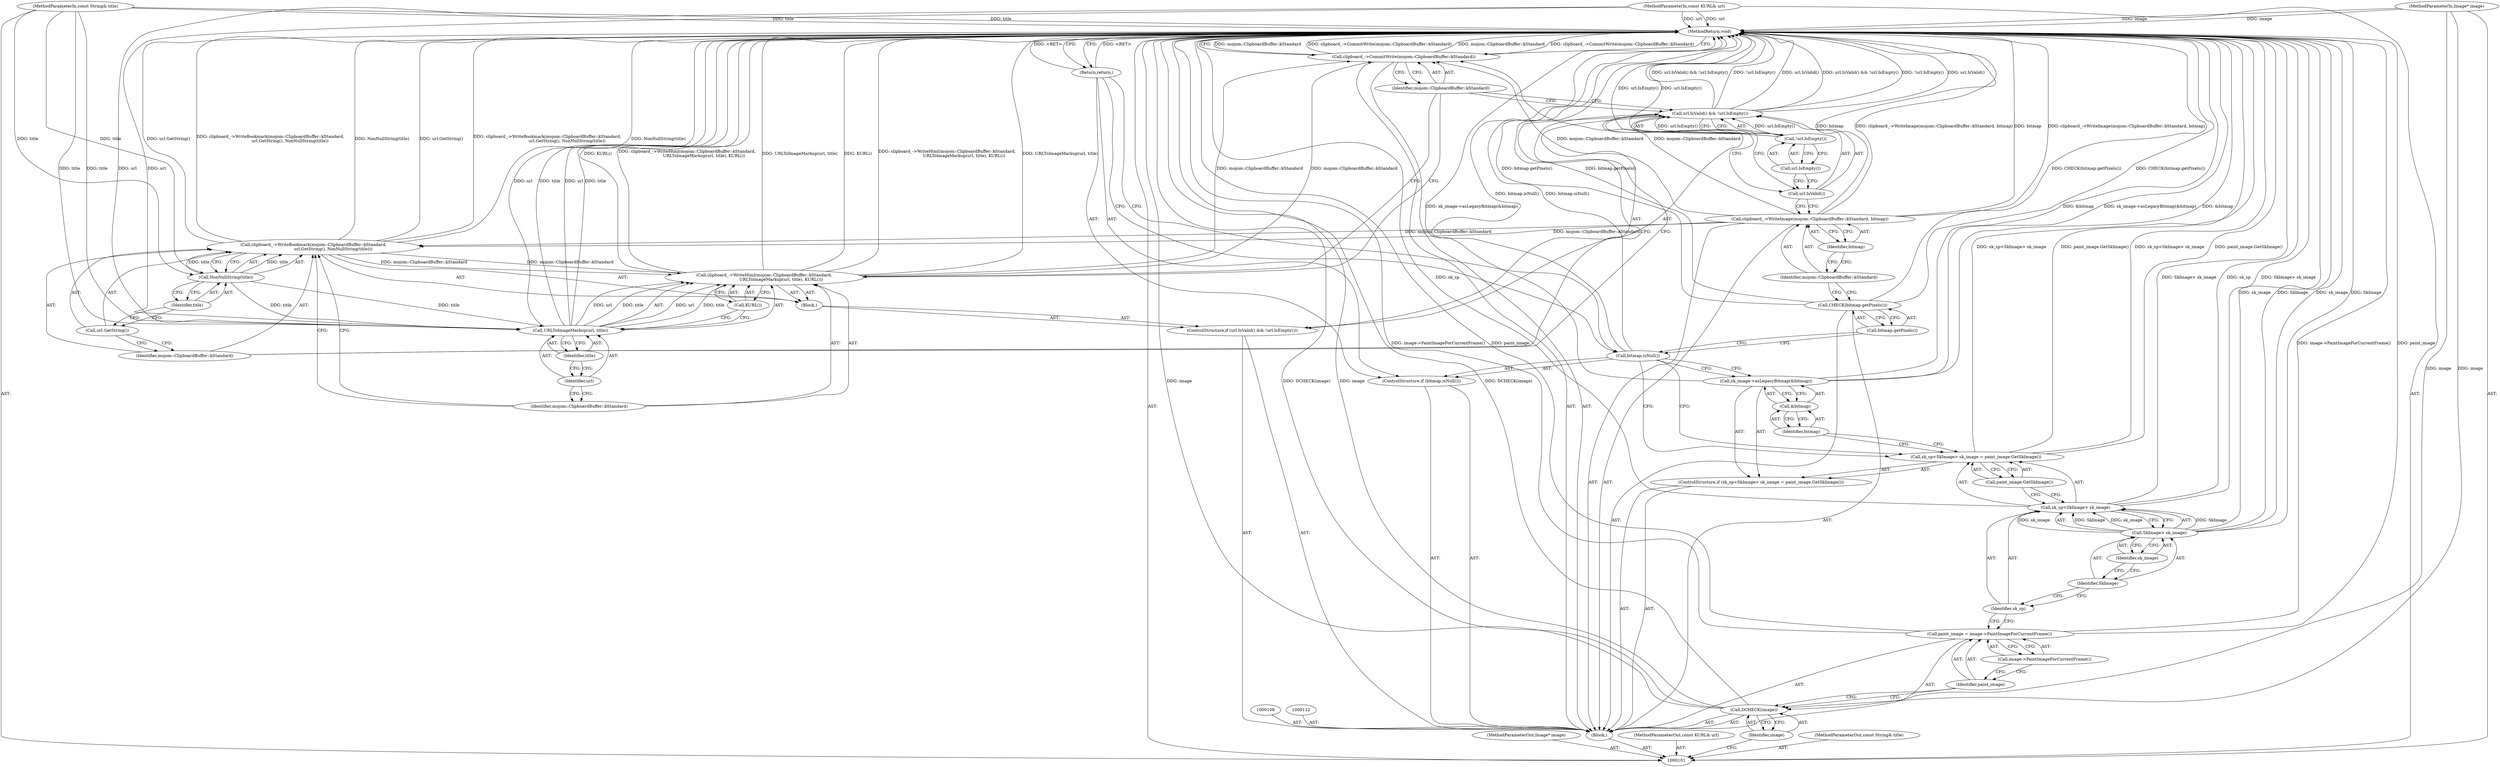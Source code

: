digraph "0_Chrome_0b694217046d6b2bfa5814676e8615c18e6a45ff" {
"1000151" [label="(MethodReturn,void)"];
"1000102" [label="(MethodParameterIn,Image* image)"];
"1000254" [label="(MethodParameterOut,Image* image)"];
"1000124" [label="(ControlStructure,if (bitmap.isNull()))"];
"1000125" [label="(Call,bitmap.isNull())"];
"1000126" [label="(Return,return;)"];
"1000127" [label="(Call,CHECK(bitmap.getPixels()))"];
"1000128" [label="(Call,bitmap.getPixels())"];
"1000130" [label="(Identifier,mojom::ClipboardBuffer::kStandard)"];
"1000129" [label="(Call,clipboard_->WriteImage(mojom::ClipboardBuffer::kStandard, bitmap))"];
"1000131" [label="(Identifier,bitmap)"];
"1000132" [label="(ControlStructure,if (url.IsValid() && !url.IsEmpty()))"];
"1000135" [label="(Call,!url.IsEmpty())"];
"1000136" [label="(Call,url.IsEmpty())"];
"1000137" [label="(Block,)"];
"1000133" [label="(Call,url.IsValid() && !url.IsEmpty())"];
"1000134" [label="(Call,url.IsValid())"];
"1000103" [label="(MethodParameterIn,const KURL& url)"];
"1000255" [label="(MethodParameterOut,const KURL& url)"];
"1000139" [label="(Identifier,mojom::ClipboardBuffer::kStandard)"];
"1000138" [label="(Call,clipboard_->WriteBookmark(mojom::ClipboardBuffer::kStandard,\n                              url.GetString(), NonNullString(title)))"];
"1000140" [label="(Call,url.GetString())"];
"1000141" [label="(Call,NonNullString(title))"];
"1000142" [label="(Identifier,title)"];
"1000144" [label="(Identifier,mojom::ClipboardBuffer::kStandard)"];
"1000143" [label="(Call,clipboard_->WriteHtml(mojom::ClipboardBuffer::kStandard,\n                          URLToImageMarkup(url, title), KURL()))"];
"1000145" [label="(Call,URLToImageMarkup(url, title))"];
"1000146" [label="(Identifier,url)"];
"1000147" [label="(Identifier,title)"];
"1000148" [label="(Call,KURL())"];
"1000149" [label="(Call,clipboard_->CommitWrite(mojom::ClipboardBuffer::kStandard))"];
"1000150" [label="(Identifier,mojom::ClipboardBuffer::kStandard)"];
"1000104" [label="(MethodParameterIn,const String& title)"];
"1000256" [label="(MethodParameterOut,const String& title)"];
"1000105" [label="(Block,)"];
"1000106" [label="(Call,DCHECK(image))"];
"1000107" [label="(Identifier,image)"];
"1000109" [label="(Call,paint_image = image->PaintImageForCurrentFrame())"];
"1000110" [label="(Identifier,paint_image)"];
"1000111" [label="(Call,image->PaintImageForCurrentFrame())"];
"1000117" [label="(Call,SkImage> sk_image)"];
"1000118" [label="(Identifier,SkImage)"];
"1000113" [label="(ControlStructure,if (sk_sp<SkImage> sk_image = paint_image.GetSkImage()))"];
"1000119" [label="(Identifier,sk_image)"];
"1000120" [label="(Call,paint_image.GetSkImage())"];
"1000114" [label="(Call,sk_sp<SkImage> sk_image = paint_image.GetSkImage())"];
"1000115" [label="(Call,sk_sp<SkImage> sk_image)"];
"1000116" [label="(Identifier,sk_sp)"];
"1000122" [label="(Call,&bitmap)"];
"1000123" [label="(Identifier,bitmap)"];
"1000121" [label="(Call,sk_image->asLegacyBitmap(&bitmap))"];
"1000151" -> "1000101"  [label="AST: "];
"1000151" -> "1000126"  [label="CFG: "];
"1000151" -> "1000149"  [label="CFG: "];
"1000126" -> "1000151"  [label="DDG: <RET>"];
"1000115" -> "1000151"  [label="DDG: SkImage> sk_image"];
"1000115" -> "1000151"  [label="DDG: sk_sp"];
"1000125" -> "1000151"  [label="DDG: bitmap.isNull()"];
"1000106" -> "1000151"  [label="DDG: image"];
"1000106" -> "1000151"  [label="DDG: DCHECK(image)"];
"1000104" -> "1000151"  [label="DDG: title"];
"1000138" -> "1000151"  [label="DDG: NonNullString(title)"];
"1000138" -> "1000151"  [label="DDG: url.GetString()"];
"1000138" -> "1000151"  [label="DDG: clipboard_->WriteBookmark(mojom::ClipboardBuffer::kStandard,\n                              url.GetString(), NonNullString(title))"];
"1000127" -> "1000151"  [label="DDG: CHECK(bitmap.getPixels())"];
"1000127" -> "1000151"  [label="DDG: bitmap.getPixels()"];
"1000117" -> "1000151"  [label="DDG: SkImage"];
"1000117" -> "1000151"  [label="DDG: sk_image"];
"1000149" -> "1000151"  [label="DDG: mojom::ClipboardBuffer::kStandard"];
"1000149" -> "1000151"  [label="DDG: clipboard_->CommitWrite(mojom::ClipboardBuffer::kStandard)"];
"1000145" -> "1000151"  [label="DDG: url"];
"1000145" -> "1000151"  [label="DDG: title"];
"1000129" -> "1000151"  [label="DDG: bitmap"];
"1000129" -> "1000151"  [label="DDG: clipboard_->WriteImage(mojom::ClipboardBuffer::kStandard, bitmap)"];
"1000103" -> "1000151"  [label="DDG: url"];
"1000133" -> "1000151"  [label="DDG: url.IsValid()"];
"1000133" -> "1000151"  [label="DDG: url.IsValid() && !url.IsEmpty()"];
"1000133" -> "1000151"  [label="DDG: !url.IsEmpty()"];
"1000114" -> "1000151"  [label="DDG: sk_sp<SkImage> sk_image"];
"1000114" -> "1000151"  [label="DDG: paint_image.GetSkImage()"];
"1000121" -> "1000151"  [label="DDG: sk_image->asLegacyBitmap(&bitmap)"];
"1000121" -> "1000151"  [label="DDG: &bitmap"];
"1000143" -> "1000151"  [label="DDG: KURL()"];
"1000143" -> "1000151"  [label="DDG: clipboard_->WriteHtml(mojom::ClipboardBuffer::kStandard,\n                          URLToImageMarkup(url, title), KURL())"];
"1000143" -> "1000151"  [label="DDG: URLToImageMarkup(url, title)"];
"1000102" -> "1000151"  [label="DDG: image"];
"1000109" -> "1000151"  [label="DDG: paint_image"];
"1000109" -> "1000151"  [label="DDG: image->PaintImageForCurrentFrame()"];
"1000135" -> "1000151"  [label="DDG: url.IsEmpty()"];
"1000102" -> "1000101"  [label="AST: "];
"1000102" -> "1000151"  [label="DDG: image"];
"1000102" -> "1000106"  [label="DDG: image"];
"1000254" -> "1000101"  [label="AST: "];
"1000124" -> "1000105"  [label="AST: "];
"1000125" -> "1000124"  [label="AST: "];
"1000126" -> "1000124"  [label="AST: "];
"1000125" -> "1000124"  [label="AST: "];
"1000125" -> "1000121"  [label="CFG: "];
"1000125" -> "1000114"  [label="CFG: "];
"1000126" -> "1000125"  [label="CFG: "];
"1000128" -> "1000125"  [label="CFG: "];
"1000125" -> "1000151"  [label="DDG: bitmap.isNull()"];
"1000126" -> "1000124"  [label="AST: "];
"1000126" -> "1000125"  [label="CFG: "];
"1000151" -> "1000126"  [label="CFG: "];
"1000126" -> "1000151"  [label="DDG: <RET>"];
"1000127" -> "1000105"  [label="AST: "];
"1000127" -> "1000128"  [label="CFG: "];
"1000128" -> "1000127"  [label="AST: "];
"1000130" -> "1000127"  [label="CFG: "];
"1000127" -> "1000151"  [label="DDG: CHECK(bitmap.getPixels())"];
"1000127" -> "1000151"  [label="DDG: bitmap.getPixels()"];
"1000128" -> "1000127"  [label="AST: "];
"1000128" -> "1000125"  [label="CFG: "];
"1000127" -> "1000128"  [label="CFG: "];
"1000130" -> "1000129"  [label="AST: "];
"1000130" -> "1000127"  [label="CFG: "];
"1000131" -> "1000130"  [label="CFG: "];
"1000129" -> "1000105"  [label="AST: "];
"1000129" -> "1000131"  [label="CFG: "];
"1000130" -> "1000129"  [label="AST: "];
"1000131" -> "1000129"  [label="AST: "];
"1000134" -> "1000129"  [label="CFG: "];
"1000129" -> "1000151"  [label="DDG: bitmap"];
"1000129" -> "1000151"  [label="DDG: clipboard_->WriteImage(mojom::ClipboardBuffer::kStandard, bitmap)"];
"1000129" -> "1000138"  [label="DDG: mojom::ClipboardBuffer::kStandard"];
"1000129" -> "1000149"  [label="DDG: mojom::ClipboardBuffer::kStandard"];
"1000131" -> "1000129"  [label="AST: "];
"1000131" -> "1000130"  [label="CFG: "];
"1000129" -> "1000131"  [label="CFG: "];
"1000132" -> "1000105"  [label="AST: "];
"1000133" -> "1000132"  [label="AST: "];
"1000137" -> "1000132"  [label="AST: "];
"1000135" -> "1000133"  [label="AST: "];
"1000135" -> "1000136"  [label="CFG: "];
"1000136" -> "1000135"  [label="AST: "];
"1000133" -> "1000135"  [label="CFG: "];
"1000135" -> "1000151"  [label="DDG: url.IsEmpty()"];
"1000135" -> "1000133"  [label="DDG: url.IsEmpty()"];
"1000136" -> "1000135"  [label="AST: "];
"1000136" -> "1000134"  [label="CFG: "];
"1000135" -> "1000136"  [label="CFG: "];
"1000137" -> "1000132"  [label="AST: "];
"1000138" -> "1000137"  [label="AST: "];
"1000143" -> "1000137"  [label="AST: "];
"1000133" -> "1000132"  [label="AST: "];
"1000133" -> "1000134"  [label="CFG: "];
"1000133" -> "1000135"  [label="CFG: "];
"1000134" -> "1000133"  [label="AST: "];
"1000135" -> "1000133"  [label="AST: "];
"1000139" -> "1000133"  [label="CFG: "];
"1000150" -> "1000133"  [label="CFG: "];
"1000133" -> "1000151"  [label="DDG: url.IsValid()"];
"1000133" -> "1000151"  [label="DDG: url.IsValid() && !url.IsEmpty()"];
"1000133" -> "1000151"  [label="DDG: !url.IsEmpty()"];
"1000135" -> "1000133"  [label="DDG: url.IsEmpty()"];
"1000134" -> "1000133"  [label="AST: "];
"1000134" -> "1000129"  [label="CFG: "];
"1000136" -> "1000134"  [label="CFG: "];
"1000133" -> "1000134"  [label="CFG: "];
"1000103" -> "1000101"  [label="AST: "];
"1000103" -> "1000151"  [label="DDG: url"];
"1000103" -> "1000145"  [label="DDG: url"];
"1000255" -> "1000101"  [label="AST: "];
"1000139" -> "1000138"  [label="AST: "];
"1000139" -> "1000133"  [label="CFG: "];
"1000140" -> "1000139"  [label="CFG: "];
"1000138" -> "1000137"  [label="AST: "];
"1000138" -> "1000141"  [label="CFG: "];
"1000139" -> "1000138"  [label="AST: "];
"1000140" -> "1000138"  [label="AST: "];
"1000141" -> "1000138"  [label="AST: "];
"1000144" -> "1000138"  [label="CFG: "];
"1000138" -> "1000151"  [label="DDG: NonNullString(title)"];
"1000138" -> "1000151"  [label="DDG: url.GetString()"];
"1000138" -> "1000151"  [label="DDG: clipboard_->WriteBookmark(mojom::ClipboardBuffer::kStandard,\n                              url.GetString(), NonNullString(title))"];
"1000129" -> "1000138"  [label="DDG: mojom::ClipboardBuffer::kStandard"];
"1000141" -> "1000138"  [label="DDG: title"];
"1000138" -> "1000143"  [label="DDG: mojom::ClipboardBuffer::kStandard"];
"1000140" -> "1000138"  [label="AST: "];
"1000140" -> "1000139"  [label="CFG: "];
"1000142" -> "1000140"  [label="CFG: "];
"1000141" -> "1000138"  [label="AST: "];
"1000141" -> "1000142"  [label="CFG: "];
"1000142" -> "1000141"  [label="AST: "];
"1000138" -> "1000141"  [label="CFG: "];
"1000141" -> "1000138"  [label="DDG: title"];
"1000104" -> "1000141"  [label="DDG: title"];
"1000141" -> "1000145"  [label="DDG: title"];
"1000142" -> "1000141"  [label="AST: "];
"1000142" -> "1000140"  [label="CFG: "];
"1000141" -> "1000142"  [label="CFG: "];
"1000144" -> "1000143"  [label="AST: "];
"1000144" -> "1000138"  [label="CFG: "];
"1000146" -> "1000144"  [label="CFG: "];
"1000143" -> "1000137"  [label="AST: "];
"1000143" -> "1000148"  [label="CFG: "];
"1000144" -> "1000143"  [label="AST: "];
"1000145" -> "1000143"  [label="AST: "];
"1000148" -> "1000143"  [label="AST: "];
"1000150" -> "1000143"  [label="CFG: "];
"1000143" -> "1000151"  [label="DDG: KURL()"];
"1000143" -> "1000151"  [label="DDG: clipboard_->WriteHtml(mojom::ClipboardBuffer::kStandard,\n                          URLToImageMarkup(url, title), KURL())"];
"1000143" -> "1000151"  [label="DDG: URLToImageMarkup(url, title)"];
"1000138" -> "1000143"  [label="DDG: mojom::ClipboardBuffer::kStandard"];
"1000145" -> "1000143"  [label="DDG: url"];
"1000145" -> "1000143"  [label="DDG: title"];
"1000143" -> "1000149"  [label="DDG: mojom::ClipboardBuffer::kStandard"];
"1000145" -> "1000143"  [label="AST: "];
"1000145" -> "1000147"  [label="CFG: "];
"1000146" -> "1000145"  [label="AST: "];
"1000147" -> "1000145"  [label="AST: "];
"1000148" -> "1000145"  [label="CFG: "];
"1000145" -> "1000151"  [label="DDG: url"];
"1000145" -> "1000151"  [label="DDG: title"];
"1000145" -> "1000143"  [label="DDG: url"];
"1000145" -> "1000143"  [label="DDG: title"];
"1000103" -> "1000145"  [label="DDG: url"];
"1000141" -> "1000145"  [label="DDG: title"];
"1000104" -> "1000145"  [label="DDG: title"];
"1000146" -> "1000145"  [label="AST: "];
"1000146" -> "1000144"  [label="CFG: "];
"1000147" -> "1000146"  [label="CFG: "];
"1000147" -> "1000145"  [label="AST: "];
"1000147" -> "1000146"  [label="CFG: "];
"1000145" -> "1000147"  [label="CFG: "];
"1000148" -> "1000143"  [label="AST: "];
"1000148" -> "1000145"  [label="CFG: "];
"1000143" -> "1000148"  [label="CFG: "];
"1000149" -> "1000105"  [label="AST: "];
"1000149" -> "1000150"  [label="CFG: "];
"1000150" -> "1000149"  [label="AST: "];
"1000151" -> "1000149"  [label="CFG: "];
"1000149" -> "1000151"  [label="DDG: mojom::ClipboardBuffer::kStandard"];
"1000149" -> "1000151"  [label="DDG: clipboard_->CommitWrite(mojom::ClipboardBuffer::kStandard)"];
"1000129" -> "1000149"  [label="DDG: mojom::ClipboardBuffer::kStandard"];
"1000143" -> "1000149"  [label="DDG: mojom::ClipboardBuffer::kStandard"];
"1000150" -> "1000149"  [label="AST: "];
"1000150" -> "1000143"  [label="CFG: "];
"1000150" -> "1000133"  [label="CFG: "];
"1000149" -> "1000150"  [label="CFG: "];
"1000104" -> "1000101"  [label="AST: "];
"1000104" -> "1000151"  [label="DDG: title"];
"1000104" -> "1000141"  [label="DDG: title"];
"1000104" -> "1000145"  [label="DDG: title"];
"1000256" -> "1000101"  [label="AST: "];
"1000105" -> "1000101"  [label="AST: "];
"1000106" -> "1000105"  [label="AST: "];
"1000108" -> "1000105"  [label="AST: "];
"1000109" -> "1000105"  [label="AST: "];
"1000112" -> "1000105"  [label="AST: "];
"1000113" -> "1000105"  [label="AST: "];
"1000124" -> "1000105"  [label="AST: "];
"1000127" -> "1000105"  [label="AST: "];
"1000129" -> "1000105"  [label="AST: "];
"1000132" -> "1000105"  [label="AST: "];
"1000149" -> "1000105"  [label="AST: "];
"1000106" -> "1000105"  [label="AST: "];
"1000106" -> "1000107"  [label="CFG: "];
"1000107" -> "1000106"  [label="AST: "];
"1000110" -> "1000106"  [label="CFG: "];
"1000106" -> "1000151"  [label="DDG: image"];
"1000106" -> "1000151"  [label="DDG: DCHECK(image)"];
"1000102" -> "1000106"  [label="DDG: image"];
"1000107" -> "1000106"  [label="AST: "];
"1000107" -> "1000101"  [label="CFG: "];
"1000106" -> "1000107"  [label="CFG: "];
"1000109" -> "1000105"  [label="AST: "];
"1000109" -> "1000111"  [label="CFG: "];
"1000110" -> "1000109"  [label="AST: "];
"1000111" -> "1000109"  [label="AST: "];
"1000116" -> "1000109"  [label="CFG: "];
"1000109" -> "1000151"  [label="DDG: paint_image"];
"1000109" -> "1000151"  [label="DDG: image->PaintImageForCurrentFrame()"];
"1000110" -> "1000109"  [label="AST: "];
"1000110" -> "1000106"  [label="CFG: "];
"1000111" -> "1000110"  [label="CFG: "];
"1000111" -> "1000109"  [label="AST: "];
"1000111" -> "1000110"  [label="CFG: "];
"1000109" -> "1000111"  [label="CFG: "];
"1000117" -> "1000115"  [label="AST: "];
"1000117" -> "1000119"  [label="CFG: "];
"1000118" -> "1000117"  [label="AST: "];
"1000119" -> "1000117"  [label="AST: "];
"1000115" -> "1000117"  [label="CFG: "];
"1000117" -> "1000151"  [label="DDG: SkImage"];
"1000117" -> "1000151"  [label="DDG: sk_image"];
"1000117" -> "1000115"  [label="DDG: SkImage"];
"1000117" -> "1000115"  [label="DDG: sk_image"];
"1000118" -> "1000117"  [label="AST: "];
"1000118" -> "1000116"  [label="CFG: "];
"1000119" -> "1000118"  [label="CFG: "];
"1000113" -> "1000105"  [label="AST: "];
"1000114" -> "1000113"  [label="AST: "];
"1000121" -> "1000113"  [label="AST: "];
"1000119" -> "1000117"  [label="AST: "];
"1000119" -> "1000118"  [label="CFG: "];
"1000117" -> "1000119"  [label="CFG: "];
"1000120" -> "1000114"  [label="AST: "];
"1000120" -> "1000115"  [label="CFG: "];
"1000114" -> "1000120"  [label="CFG: "];
"1000114" -> "1000113"  [label="AST: "];
"1000114" -> "1000120"  [label="CFG: "];
"1000115" -> "1000114"  [label="AST: "];
"1000120" -> "1000114"  [label="AST: "];
"1000123" -> "1000114"  [label="CFG: "];
"1000125" -> "1000114"  [label="CFG: "];
"1000114" -> "1000151"  [label="DDG: sk_sp<SkImage> sk_image"];
"1000114" -> "1000151"  [label="DDG: paint_image.GetSkImage()"];
"1000115" -> "1000114"  [label="AST: "];
"1000115" -> "1000117"  [label="CFG: "];
"1000116" -> "1000115"  [label="AST: "];
"1000117" -> "1000115"  [label="AST: "];
"1000120" -> "1000115"  [label="CFG: "];
"1000115" -> "1000151"  [label="DDG: SkImage> sk_image"];
"1000115" -> "1000151"  [label="DDG: sk_sp"];
"1000117" -> "1000115"  [label="DDG: SkImage"];
"1000117" -> "1000115"  [label="DDG: sk_image"];
"1000116" -> "1000115"  [label="AST: "];
"1000116" -> "1000109"  [label="CFG: "];
"1000118" -> "1000116"  [label="CFG: "];
"1000122" -> "1000121"  [label="AST: "];
"1000122" -> "1000123"  [label="CFG: "];
"1000123" -> "1000122"  [label="AST: "];
"1000121" -> "1000122"  [label="CFG: "];
"1000123" -> "1000122"  [label="AST: "];
"1000123" -> "1000114"  [label="CFG: "];
"1000122" -> "1000123"  [label="CFG: "];
"1000121" -> "1000113"  [label="AST: "];
"1000121" -> "1000122"  [label="CFG: "];
"1000122" -> "1000121"  [label="AST: "];
"1000125" -> "1000121"  [label="CFG: "];
"1000121" -> "1000151"  [label="DDG: sk_image->asLegacyBitmap(&bitmap)"];
"1000121" -> "1000151"  [label="DDG: &bitmap"];
}
